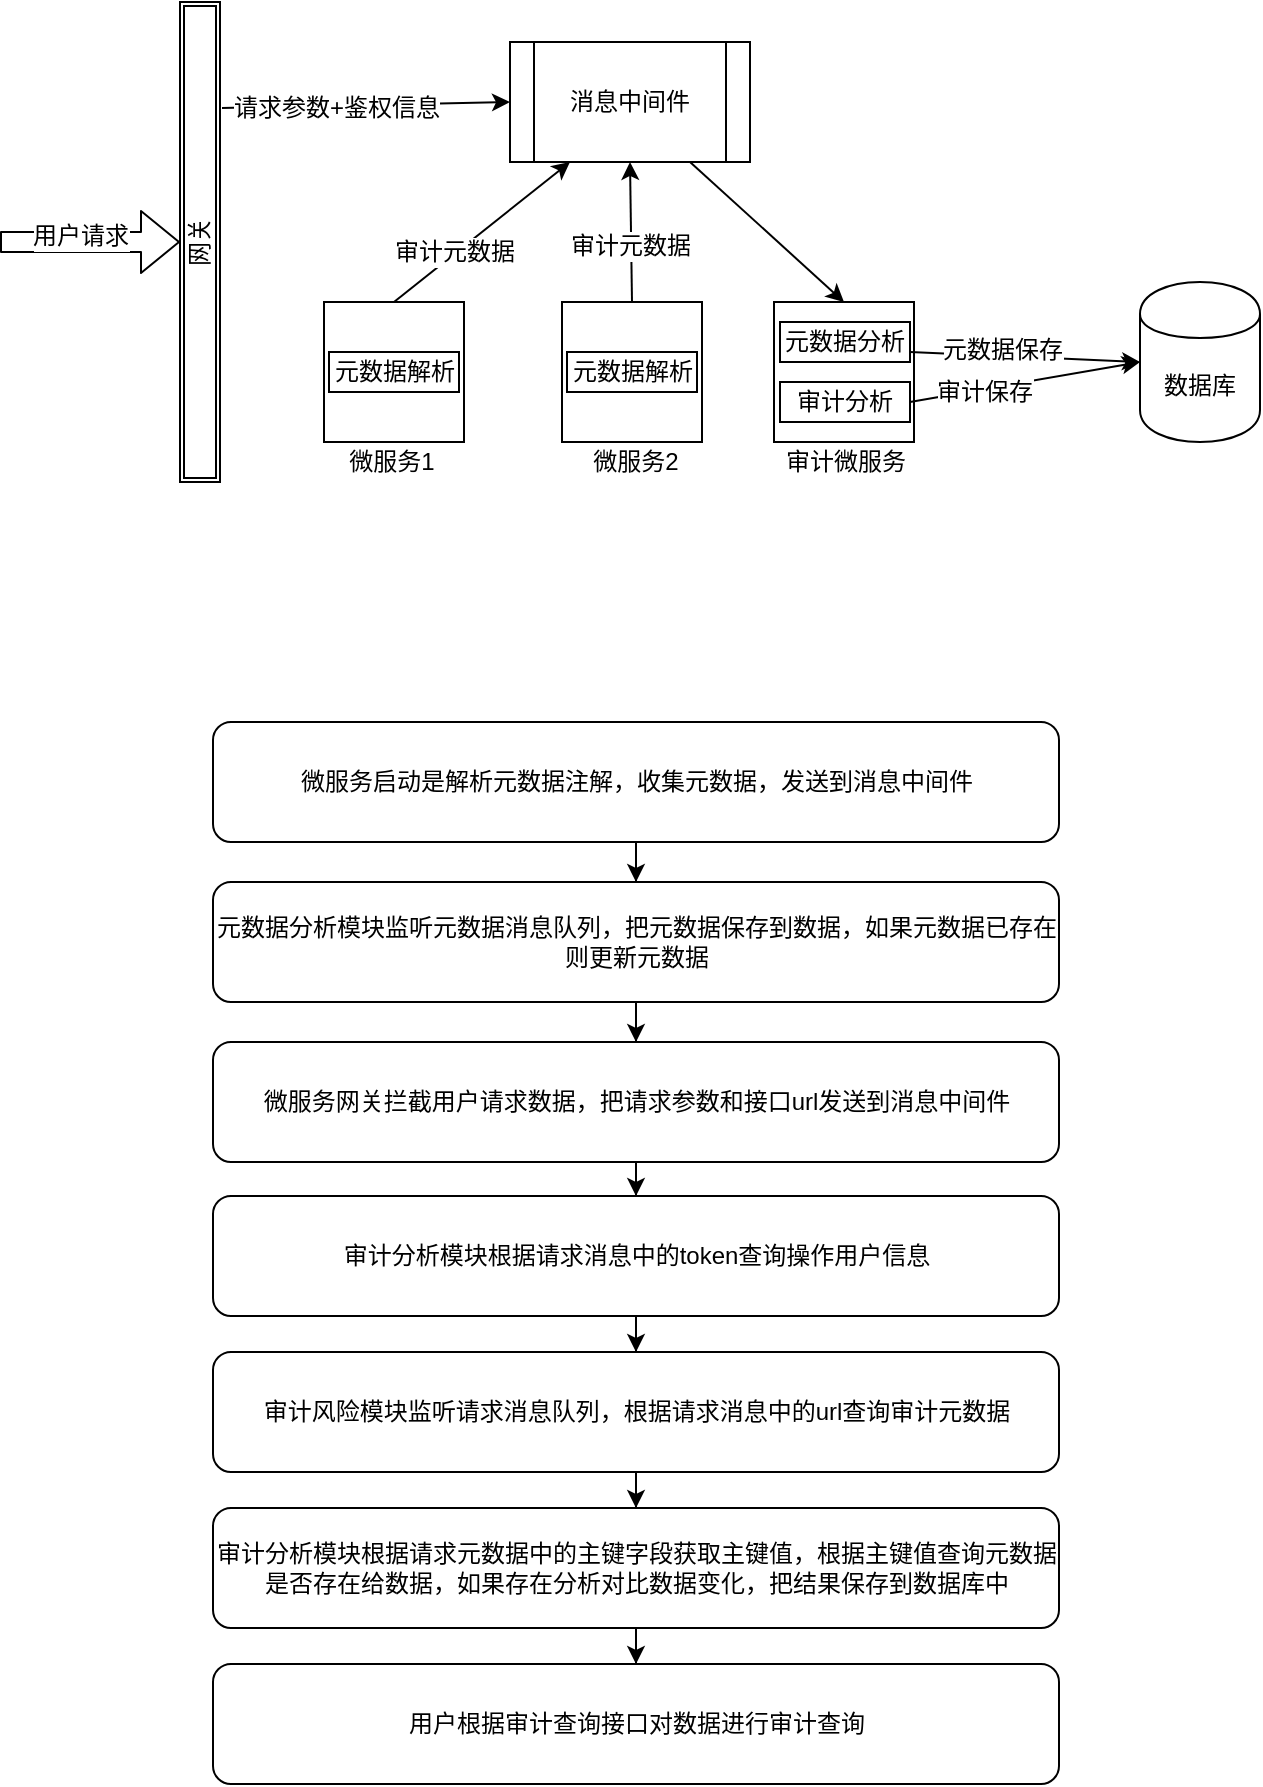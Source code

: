 <mxfile version="12.7.8" type="github">
  <diagram id="bLomSfySGI7IxMVMNkgH" name="第 1 页">
    <mxGraphModel dx="1422" dy="762" grid="1" gridSize="10" guides="1" tooltips="1" connect="1" arrows="1" fold="1" page="1" pageScale="1" pageWidth="827" pageHeight="1169" math="0" shadow="0">
      <root>
        <mxCell id="0" />
        <mxCell id="1" parent="0" />
        <mxCell id="evO3WIx6-7Xq1HVfTs9f-2" value="数据库" style="shape=cylinder;whiteSpace=wrap;html=1;boundedLbl=1;backgroundOutline=1;" parent="1" vertex="1">
          <mxGeometry x="640" y="310" width="60" height="80" as="geometry" />
        </mxCell>
        <mxCell id="evO3WIx6-7Xq1HVfTs9f-3" value="网关" style="shape=ext;double=1;rounded=0;whiteSpace=wrap;html=1;rotation=-90;" parent="1" vertex="1">
          <mxGeometry x="50" y="280" width="240" height="20" as="geometry" />
        </mxCell>
        <mxCell id="evO3WIx6-7Xq1HVfTs9f-4" value="" style="shape=flexArrow;endArrow=classic;html=1;entryX=0.5;entryY=0;entryDx=0;entryDy=0;" parent="1" target="evO3WIx6-7Xq1HVfTs9f-3" edge="1">
          <mxGeometry width="50" height="50" relative="1" as="geometry">
            <mxPoint x="70" y="290" as="sourcePoint" />
            <mxPoint x="140" y="230" as="targetPoint" />
          </mxGeometry>
        </mxCell>
        <mxCell id="evO3WIx6-7Xq1HVfTs9f-5" value="用户请求" style="text;html=1;align=center;verticalAlign=middle;resizable=0;points=[];labelBackgroundColor=#ffffff;" parent="evO3WIx6-7Xq1HVfTs9f-4" vertex="1" connectable="0">
          <mxGeometry x="-0.455" y="2" relative="1" as="geometry">
            <mxPoint x="15" y="-1" as="offset" />
          </mxGeometry>
        </mxCell>
        <mxCell id="evO3WIx6-7Xq1HVfTs9f-6" value="消息中间件" style="shape=process;whiteSpace=wrap;html=1;backgroundOutline=1;" parent="1" vertex="1">
          <mxGeometry x="325" y="190" width="120" height="60" as="geometry" />
        </mxCell>
        <mxCell id="evO3WIx6-7Xq1HVfTs9f-7" value="" style="endArrow=classic;html=1;entryX=0;entryY=0.5;entryDx=0;entryDy=0;exitX=0.779;exitY=1.05;exitDx=0;exitDy=0;exitPerimeter=0;" parent="1" source="evO3WIx6-7Xq1HVfTs9f-3" target="evO3WIx6-7Xq1HVfTs9f-6" edge="1">
          <mxGeometry width="50" height="50" relative="1" as="geometry">
            <mxPoint x="190" y="250" as="sourcePoint" />
            <mxPoint x="290" y="210" as="targetPoint" />
          </mxGeometry>
        </mxCell>
        <mxCell id="evO3WIx6-7Xq1HVfTs9f-8" value="请求参数+鉴权信息" style="text;html=1;align=center;verticalAlign=middle;resizable=0;points=[];labelBackgroundColor=#ffffff;" parent="evO3WIx6-7Xq1HVfTs9f-7" vertex="1" connectable="0">
          <mxGeometry x="-0.215" y="-1" relative="1" as="geometry">
            <mxPoint as="offset" />
          </mxGeometry>
        </mxCell>
        <mxCell id="evO3WIx6-7Xq1HVfTs9f-10" value="" style="whiteSpace=wrap;html=1;aspect=fixed;" parent="1" vertex="1">
          <mxGeometry x="232" y="320" width="70" height="70" as="geometry" />
        </mxCell>
        <mxCell id="evO3WIx6-7Xq1HVfTs9f-11" value="" style="endArrow=classic;html=1;entryX=0.25;entryY=1;entryDx=0;entryDy=0;exitX=0.5;exitY=0;exitDx=0;exitDy=0;" parent="1" source="evO3WIx6-7Xq1HVfTs9f-10" target="evO3WIx6-7Xq1HVfTs9f-6" edge="1">
          <mxGeometry width="50" height="50" relative="1" as="geometry">
            <mxPoint x="240" y="330" as="sourcePoint" />
            <mxPoint x="290" y="280" as="targetPoint" />
          </mxGeometry>
        </mxCell>
        <mxCell id="evO3WIx6-7Xq1HVfTs9f-16" value="审计元数据" style="text;html=1;align=center;verticalAlign=middle;resizable=0;points=[];labelBackgroundColor=#ffffff;" parent="evO3WIx6-7Xq1HVfTs9f-11" vertex="1" connectable="0">
          <mxGeometry x="-0.304" y="1" relative="1" as="geometry">
            <mxPoint as="offset" />
          </mxGeometry>
        </mxCell>
        <mxCell id="evO3WIx6-7Xq1HVfTs9f-12" value="" style="whiteSpace=wrap;html=1;aspect=fixed;" parent="1" vertex="1">
          <mxGeometry x="351" y="320" width="70" height="70" as="geometry" />
        </mxCell>
        <mxCell id="evO3WIx6-7Xq1HVfTs9f-15" value="" style="endArrow=classic;html=1;exitX=0.5;exitY=0;exitDx=0;exitDy=0;entryX=0.5;entryY=1;entryDx=0;entryDy=0;" parent="1" source="evO3WIx6-7Xq1HVfTs9f-12" target="evO3WIx6-7Xq1HVfTs9f-6" edge="1">
          <mxGeometry width="50" height="50" relative="1" as="geometry">
            <mxPoint x="330" y="320" as="sourcePoint" />
            <mxPoint x="340" y="180" as="targetPoint" />
          </mxGeometry>
        </mxCell>
        <mxCell id="evO3WIx6-7Xq1HVfTs9f-18" value="审计元数据" style="text;html=1;align=center;verticalAlign=middle;resizable=0;points=[];labelBackgroundColor=#ffffff;" parent="evO3WIx6-7Xq1HVfTs9f-15" vertex="1" connectable="0">
          <mxGeometry x="-0.187" y="1" relative="1" as="geometry">
            <mxPoint as="offset" />
          </mxGeometry>
        </mxCell>
        <mxCell id="evO3WIx6-7Xq1HVfTs9f-20" value="微服务1" style="text;html=1;strokeColor=none;fillColor=none;align=center;verticalAlign=middle;whiteSpace=wrap;rounded=0;" parent="1" vertex="1">
          <mxGeometry x="242" y="390" width="48" height="20" as="geometry" />
        </mxCell>
        <mxCell id="evO3WIx6-7Xq1HVfTs9f-21" value="微服务2" style="text;html=1;strokeColor=none;fillColor=none;align=center;verticalAlign=middle;whiteSpace=wrap;rounded=0;" parent="1" vertex="1">
          <mxGeometry x="363" y="390" width="50" height="20" as="geometry" />
        </mxCell>
        <mxCell id="evO3WIx6-7Xq1HVfTs9f-23" value="" style="whiteSpace=wrap;html=1;aspect=fixed;" parent="1" vertex="1">
          <mxGeometry x="457" y="320" width="70" height="70" as="geometry" />
        </mxCell>
        <mxCell id="evO3WIx6-7Xq1HVfTs9f-24" value="" style="endArrow=classic;html=1;entryX=0.5;entryY=0;entryDx=0;entryDy=0;exitX=0.75;exitY=1;exitDx=0;exitDy=0;" parent="1" source="evO3WIx6-7Xq1HVfTs9f-6" target="evO3WIx6-7Xq1HVfTs9f-23" edge="1">
          <mxGeometry width="50" height="50" relative="1" as="geometry">
            <mxPoint x="380" y="260" as="sourcePoint" />
            <mxPoint x="430" y="210" as="targetPoint" />
          </mxGeometry>
        </mxCell>
        <mxCell id="evO3WIx6-7Xq1HVfTs9f-27" value="审计微服务" style="text;html=1;strokeColor=none;fillColor=none;align=center;verticalAlign=middle;whiteSpace=wrap;rounded=0;" parent="1" vertex="1">
          <mxGeometry x="458" y="390" width="70" height="20" as="geometry" />
        </mxCell>
        <mxCell id="evO3WIx6-7Xq1HVfTs9f-29" value="元数据分析" style="rounded=0;whiteSpace=wrap;html=1;" parent="1" vertex="1">
          <mxGeometry x="460" y="330" width="65" height="20" as="geometry" />
        </mxCell>
        <mxCell id="evO3WIx6-7Xq1HVfTs9f-30" value="审计分析" style="rounded=0;whiteSpace=wrap;html=1;" parent="1" vertex="1">
          <mxGeometry x="460" y="360" width="65" height="20" as="geometry" />
        </mxCell>
        <mxCell id="evO3WIx6-7Xq1HVfTs9f-31" value="" style="endArrow=classic;html=1;entryX=0;entryY=0.5;entryDx=0;entryDy=0;exitX=1;exitY=0.75;exitDx=0;exitDy=0;" parent="1" source="evO3WIx6-7Xq1HVfTs9f-29" target="evO3WIx6-7Xq1HVfTs9f-2" edge="1">
          <mxGeometry width="50" height="50" relative="1" as="geometry">
            <mxPoint x="380" y="510" as="sourcePoint" />
            <mxPoint x="430" y="460" as="targetPoint" />
          </mxGeometry>
        </mxCell>
        <mxCell id="evO3WIx6-7Xq1HVfTs9f-32" value="元数据保存" style="text;html=1;align=center;verticalAlign=middle;resizable=0;points=[];labelBackgroundColor=#ffffff;" parent="evO3WIx6-7Xq1HVfTs9f-31" vertex="1" connectable="0">
          <mxGeometry x="-0.201" y="3" relative="1" as="geometry">
            <mxPoint as="offset" />
          </mxGeometry>
        </mxCell>
        <mxCell id="evO3WIx6-7Xq1HVfTs9f-35" value="" style="endArrow=classic;html=1;entryX=0;entryY=0.5;entryDx=0;entryDy=0;exitX=1;exitY=0.5;exitDx=0;exitDy=0;" parent="1" source="evO3WIx6-7Xq1HVfTs9f-30" target="evO3WIx6-7Xq1HVfTs9f-2" edge="1">
          <mxGeometry width="50" height="50" relative="1" as="geometry">
            <mxPoint x="390" y="320" as="sourcePoint" />
            <mxPoint x="440" y="270" as="targetPoint" />
          </mxGeometry>
        </mxCell>
        <mxCell id="evO3WIx6-7Xq1HVfTs9f-37" value="审计保存" style="text;html=1;align=center;verticalAlign=middle;resizable=0;points=[];labelBackgroundColor=#ffffff;" parent="evO3WIx6-7Xq1HVfTs9f-35" vertex="1" connectable="0">
          <mxGeometry x="-0.362" y="-1" relative="1" as="geometry">
            <mxPoint as="offset" />
          </mxGeometry>
        </mxCell>
        <mxCell id="evO3WIx6-7Xq1HVfTs9f-38" value="元数据解析" style="rounded=0;whiteSpace=wrap;html=1;" parent="1" vertex="1">
          <mxGeometry x="234.5" y="345" width="65" height="20" as="geometry" />
        </mxCell>
        <mxCell id="evO3WIx6-7Xq1HVfTs9f-39" value="元数据解析" style="rounded=0;whiteSpace=wrap;html=1;" parent="1" vertex="1">
          <mxGeometry x="353.5" y="345" width="65" height="20" as="geometry" />
        </mxCell>
        <mxCell id="9c7aEduuoPtRzDyAJthl-3" value="" style="edgeStyle=orthogonalEdgeStyle;rounded=0;orthogonalLoop=1;jettySize=auto;html=1;" edge="1" parent="1" source="9c7aEduuoPtRzDyAJthl-1" target="9c7aEduuoPtRzDyAJthl-2">
          <mxGeometry relative="1" as="geometry" />
        </mxCell>
        <mxCell id="9c7aEduuoPtRzDyAJthl-1" value="微服务启动是解析元数据注解，收集元数据，发送到消息中间件" style="rounded=1;whiteSpace=wrap;html=1;" vertex="1" parent="1">
          <mxGeometry x="176.5" y="530" width="423" height="60" as="geometry" />
        </mxCell>
        <mxCell id="9c7aEduuoPtRzDyAJthl-5" value="" style="edgeStyle=orthogonalEdgeStyle;rounded=0;orthogonalLoop=1;jettySize=auto;html=1;" edge="1" parent="1" source="9c7aEduuoPtRzDyAJthl-2" target="9c7aEduuoPtRzDyAJthl-4">
          <mxGeometry relative="1" as="geometry" />
        </mxCell>
        <mxCell id="9c7aEduuoPtRzDyAJthl-2" value="元数据分析模块监听元数据消息队列，把元数据保存到数据，如果元数据已存在则更新元数据" style="rounded=1;whiteSpace=wrap;html=1;" vertex="1" parent="1">
          <mxGeometry x="176.5" y="610" width="423" height="60" as="geometry" />
        </mxCell>
        <mxCell id="9c7aEduuoPtRzDyAJthl-7" value="" style="edgeStyle=orthogonalEdgeStyle;rounded=0;orthogonalLoop=1;jettySize=auto;html=1;" edge="1" parent="1" source="9c7aEduuoPtRzDyAJthl-4" target="9c7aEduuoPtRzDyAJthl-6">
          <mxGeometry relative="1" as="geometry" />
        </mxCell>
        <mxCell id="9c7aEduuoPtRzDyAJthl-4" value="微服务网关拦截用户请求数据，把请求参数和接口url发送到消息中间件" style="rounded=1;whiteSpace=wrap;html=1;" vertex="1" parent="1">
          <mxGeometry x="176.5" y="690" width="423" height="60" as="geometry" />
        </mxCell>
        <mxCell id="9c7aEduuoPtRzDyAJthl-9" value="" style="edgeStyle=orthogonalEdgeStyle;rounded=0;orthogonalLoop=1;jettySize=auto;html=1;" edge="1" parent="1" source="9c7aEduuoPtRzDyAJthl-6" target="9c7aEduuoPtRzDyAJthl-8">
          <mxGeometry relative="1" as="geometry" />
        </mxCell>
        <mxCell id="9c7aEduuoPtRzDyAJthl-6" value="&lt;span style=&quot;white-space: normal&quot;&gt;审计分析模块根据请求消息中的token查询操作用户信息&lt;/span&gt;" style="rounded=1;whiteSpace=wrap;html=1;" vertex="1" parent="1">
          <mxGeometry x="176.5" y="767" width="423" height="60" as="geometry" />
        </mxCell>
        <mxCell id="9c7aEduuoPtRzDyAJthl-11" value="" style="edgeStyle=orthogonalEdgeStyle;rounded=0;orthogonalLoop=1;jettySize=auto;html=1;" edge="1" parent="1" source="9c7aEduuoPtRzDyAJthl-8" target="9c7aEduuoPtRzDyAJthl-10">
          <mxGeometry relative="1" as="geometry" />
        </mxCell>
        <mxCell id="9c7aEduuoPtRzDyAJthl-8" value="审计风险模块监听请求消息队列，根据请求消息中的url查询审计元数据" style="rounded=1;whiteSpace=wrap;html=1;" vertex="1" parent="1">
          <mxGeometry x="176.5" y="845" width="423" height="60" as="geometry" />
        </mxCell>
        <mxCell id="9c7aEduuoPtRzDyAJthl-13" value="" style="edgeStyle=orthogonalEdgeStyle;rounded=0;orthogonalLoop=1;jettySize=auto;html=1;" edge="1" parent="1" source="9c7aEduuoPtRzDyAJthl-10" target="9c7aEduuoPtRzDyAJthl-12">
          <mxGeometry relative="1" as="geometry" />
        </mxCell>
        <mxCell id="9c7aEduuoPtRzDyAJthl-10" value="审计分析模块根据请求元数据中的主键字段获取主键值，根据主键值查询元数据是否存在给数据，如果存在分析对比数据变化，把结果保存到数据库中" style="rounded=1;whiteSpace=wrap;html=1;" vertex="1" parent="1">
          <mxGeometry x="176.5" y="923" width="423" height="60" as="geometry" />
        </mxCell>
        <mxCell id="9c7aEduuoPtRzDyAJthl-12" value="用户根据审计查询接口对数据进行审计查询" style="rounded=1;whiteSpace=wrap;html=1;" vertex="1" parent="1">
          <mxGeometry x="176.5" y="1001" width="423" height="60" as="geometry" />
        </mxCell>
      </root>
    </mxGraphModel>
  </diagram>
</mxfile>
